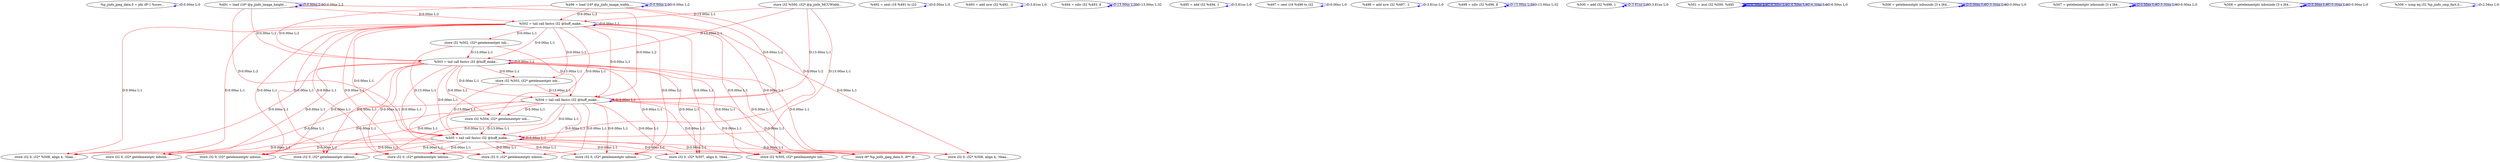 digraph {
Node0x416a310[label="  %p_jinfo_jpeg_data.0 = phi i8* [ %scev..."];
Node0x416a310 -> Node0x416a310[label="D:0.00ns L:0",color=blue];
Node0x416a450[label="  %491 = load i16* @p_jinfo_image_height..."];
Node0x416a450 -> Node0x416a450[label="D:0.00ns L:2",color=blue];
Node0x416a450 -> Node0x416a450[label="D:0.00ns L:2",color=blue];
Node0x416b350[label="  %502 = tail call fastcc i32 @huff_make..."];
Node0x416a450 -> Node0x416b350[label="D:0.00ns L:2",color=red];
Node0x416b5d0[label="  %503 = tail call fastcc i32 @huff_make..."];
Node0x416a450 -> Node0x416b5d0[label="D:0.00ns L:2",color=red];
Node0x416b850[label="  %504 = tail call fastcc i32 @huff_make..."];
Node0x416a450 -> Node0x416b850[label="D:0.00ns L:2",color=red];
Node0x416bad0[label="  %505 = tail call fastcc i32 @huff_make..."];
Node0x416a450 -> Node0x416bad0[label="D:0.00ns L:2",color=red];
Node0x416a590[label="  %492 = sext i16 %491 to i32"];
Node0x416a590 -> Node0x416a590[label="D:0.00ns L:0",color=blue];
Node0x416a6d0[label="  %493 = add nsw i32 %492, -1"];
Node0x416a6d0 -> Node0x416a6d0[label="D:3.81ns L:0",color=blue];
Node0x416a810[label="  %494 = sdiv i32 %493, 8"];
Node0x416a810 -> Node0x416a810[label="D:13.00ns L:32",color=blue];
Node0x416a810 -> Node0x416a810[label="D:13.00ns L:32",color=blue];
Node0x416a950[label="  %495 = add i32 %494, 1"];
Node0x416a950 -> Node0x416a950[label="D:3.81ns L:0",color=blue];
Node0x416aa90[label="  %496 = load i16* @p_jinfo_image_width,..."];
Node0x416aa90 -> Node0x416aa90[label="D:0.00ns L:2",color=blue];
Node0x416aa90 -> Node0x416aa90[label="D:0.00ns L:2",color=blue];
Node0x416aa90 -> Node0x416b350[label="D:0.00ns L:2",color=red];
Node0x416aa90 -> Node0x416b5d0[label="D:0.00ns L:2",color=red];
Node0x416aa90 -> Node0x416b850[label="D:0.00ns L:2",color=red];
Node0x416aa90 -> Node0x416bad0[label="D:0.00ns L:2",color=red];
Node0x416abd0[label="  %497 = sext i16 %496 to i32"];
Node0x416abd0 -> Node0x416abd0[label="D:0.00ns L:0",color=blue];
Node0x416ad10[label="  %498 = add nsw i32 %497, -1"];
Node0x416ad10 -> Node0x416ad10[label="D:3.81ns L:0",color=blue];
Node0x416ae50[label="  %499 = sdiv i32 %498, 8"];
Node0x416ae50 -> Node0x416ae50[label="D:13.00ns L:32",color=blue];
Node0x416ae50 -> Node0x416ae50[label="D:13.00ns L:32",color=blue];
Node0x416af90[label="  %500 = add i32 %499, 1"];
Node0x416af90 -> Node0x416af90[label="D:3.81ns L:0",color=blue];
Node0x416af90 -> Node0x416af90[label="D:3.81ns L:0",color=blue];
Node0x416b0d0[label="  store i32 %500, i32* @p_jinfo_MCUWidth..."];
Node0x416b0d0 -> Node0x416b350[label="D:13.00ns L:1",color=red];
Node0x416b0d0 -> Node0x416b5d0[label="D:13.00ns L:1",color=red];
Node0x416b0d0 -> Node0x416b850[label="D:13.00ns L:1",color=red];
Node0x416b0d0 -> Node0x416bad0[label="D:13.00ns L:1",color=red];
Node0x416b210[label="  %501 = mul i32 %500, %495"];
Node0x416b210 -> Node0x416b210[label="D:6.50ns L:0",color=blue];
Node0x416b210 -> Node0x416b210[label="D:6.50ns L:0",color=blue];
Node0x416b210 -> Node0x416b210[label="D:6.50ns L:0",color=blue];
Node0x416b210 -> Node0x416b210[label="D:6.50ns L:0",color=blue];
Node0x416b210 -> Node0x416b210[label="D:6.50ns L:0",color=blue];
Node0x416b350 -> Node0x416b350[label="D:0.00ns L:1",color=blue];
Node0x416b490[label="  store i32 %502, i32* getelementptr inb..."];
Node0x416b350 -> Node0x416b490[label="D:0.00ns L:1",color=red];
Node0x416b350 -> Node0x416b5d0[label="D:0.00ns L:1",color=red];
Node0x416b710[label="  store i32 %503, i32* getelementptr inb..."];
Node0x416b350 -> Node0x416b710[label="D:0.00ns L:1",color=red];
Node0x416b350 -> Node0x416b850[label="D:0.00ns L:1",color=red];
Node0x416b990[label="  store i32 %504, i32* getelementptr inb..."];
Node0x416b350 -> Node0x416b990[label="D:0.00ns L:1",color=red];
Node0x416b350 -> Node0x416bad0[label="D:0.00ns L:1",color=red];
Node0x416bc10[label="  store i32 %505, i32* getelementptr inb..."];
Node0x416b350 -> Node0x416bc10[label="D:0.00ns L:1",color=red];
Node0x416bd50[label="  store i8* %p_jinfo_jpeg_data.0, i8** @..."];
Node0x416b350 -> Node0x416bd50[label="D:0.00ns L:1",color=red];
Node0x416bfd0[label="  store i32 0, i32* %506, align 4, !tbaa..."];
Node0x416b350 -> Node0x416bfd0[label="D:0.00ns L:1",color=red];
Node0x416c250[label="  store i32 0, i32* %507, align 4, !tbaa..."];
Node0x416b350 -> Node0x416c250[label="D:0.00ns L:1",color=red];
Node0x416c4d0[label="  store i32 0, i32* %508, align 4, !tbaa..."];
Node0x416b350 -> Node0x416c4d0[label="D:0.00ns L:1",color=red];
Node0x416c610[label="  store i32 0, i32* getelementptr inboun..."];
Node0x416b350 -> Node0x416c610[label="D:0.00ns L:1",color=red];
Node0x416c750[label="  store i32 0, i32* getelementptr inboun..."];
Node0x416b350 -> Node0x416c750[label="D:0.00ns L:1",color=red];
Node0x416c890[label="  store i32 0, i32* getelementptr inboun..."];
Node0x416b350 -> Node0x416c890[label="D:0.00ns L:1",color=red];
Node0x416c9d0[label="  store i32 0, i32* getelementptr inboun..."];
Node0x416b350 -> Node0x416c9d0[label="D:0.00ns L:1",color=red];
Node0x416cb10[label="  store i32 0, i32* getelementptr inboun..."];
Node0x416b350 -> Node0x416cb10[label="D:0.00ns L:1",color=red];
Node0x416cc50[label="  store i32 0, i32* getelementptr inboun..."];
Node0x416b350 -> Node0x416cc50[label="D:0.00ns L:1",color=red];
Node0x416b490 -> Node0x416b5d0[label="D:13.00ns L:1",color=red];
Node0x416b490 -> Node0x416b850[label="D:13.00ns L:1",color=red];
Node0x416b490 -> Node0x416bad0[label="D:13.00ns L:1",color=red];
Node0x416b5d0 -> Node0x416b5d0[label="D:0.00ns L:1",color=blue];
Node0x416b5d0 -> Node0x416b710[label="D:0.00ns L:1",color=red];
Node0x416b5d0 -> Node0x416b850[label="D:0.00ns L:1",color=red];
Node0x416b5d0 -> Node0x416b990[label="D:0.00ns L:1",color=red];
Node0x416b5d0 -> Node0x416bad0[label="D:0.00ns L:1",color=red];
Node0x416b5d0 -> Node0x416bc10[label="D:0.00ns L:1",color=red];
Node0x416b5d0 -> Node0x416bd50[label="D:0.00ns L:1",color=red];
Node0x416b5d0 -> Node0x416bfd0[label="D:0.00ns L:1",color=red];
Node0x416b5d0 -> Node0x416c250[label="D:0.00ns L:1",color=red];
Node0x416b5d0 -> Node0x416c4d0[label="D:0.00ns L:1",color=red];
Node0x416b5d0 -> Node0x416c610[label="D:0.00ns L:1",color=red];
Node0x416b5d0 -> Node0x416c750[label="D:0.00ns L:1",color=red];
Node0x416b5d0 -> Node0x416c890[label="D:0.00ns L:1",color=red];
Node0x416b5d0 -> Node0x416c9d0[label="D:0.00ns L:1",color=red];
Node0x416b5d0 -> Node0x416cb10[label="D:0.00ns L:1",color=red];
Node0x416b5d0 -> Node0x416cc50[label="D:0.00ns L:1",color=red];
Node0x416b710 -> Node0x416b850[label="D:13.00ns L:1",color=red];
Node0x416b710 -> Node0x416bad0[label="D:13.00ns L:1",color=red];
Node0x416b850 -> Node0x416b850[label="D:0.00ns L:1",color=blue];
Node0x416b850 -> Node0x416b990[label="D:0.00ns L:1",color=red];
Node0x416b850 -> Node0x416bad0[label="D:0.00ns L:1",color=red];
Node0x416b850 -> Node0x416bc10[label="D:0.00ns L:1",color=red];
Node0x416b850 -> Node0x416bd50[label="D:0.00ns L:1",color=red];
Node0x416b850 -> Node0x416bfd0[label="D:0.00ns L:1",color=red];
Node0x416b850 -> Node0x416c250[label="D:0.00ns L:1",color=red];
Node0x416b850 -> Node0x416c4d0[label="D:0.00ns L:1",color=red];
Node0x416b850 -> Node0x416c610[label="D:0.00ns L:1",color=red];
Node0x416b850 -> Node0x416c750[label="D:0.00ns L:1",color=red];
Node0x416b850 -> Node0x416c890[label="D:0.00ns L:1",color=red];
Node0x416b850 -> Node0x416c9d0[label="D:0.00ns L:1",color=red];
Node0x416b850 -> Node0x416cb10[label="D:0.00ns L:1",color=red];
Node0x416b850 -> Node0x416cc50[label="D:0.00ns L:1",color=red];
Node0x416b990 -> Node0x416bad0[label="D:13.00ns L:1",color=red];
Node0x416bad0 -> Node0x416bad0[label="D:0.00ns L:1",color=blue];
Node0x416bad0 -> Node0x416bc10[label="D:0.00ns L:1",color=red];
Node0x416bad0 -> Node0x416bd50[label="D:0.00ns L:1",color=red];
Node0x416bad0 -> Node0x416bfd0[label="D:0.00ns L:1",color=red];
Node0x416bad0 -> Node0x416c250[label="D:0.00ns L:1",color=red];
Node0x416bad0 -> Node0x416c4d0[label="D:0.00ns L:1",color=red];
Node0x416bad0 -> Node0x416c610[label="D:0.00ns L:1",color=red];
Node0x416bad0 -> Node0x416c750[label="D:0.00ns L:1",color=red];
Node0x416bad0 -> Node0x416c890[label="D:0.00ns L:1",color=red];
Node0x416bad0 -> Node0x416c9d0[label="D:0.00ns L:1",color=red];
Node0x416bad0 -> Node0x416cb10[label="D:0.00ns L:1",color=red];
Node0x416bad0 -> Node0x416cc50[label="D:0.00ns L:1",color=red];
Node0x416be90[label="  %506 = getelementptr inbounds [3 x [64..."];
Node0x416be90 -> Node0x416be90[label="D:0.00ns L:0",color=blue];
Node0x416be90 -> Node0x416be90[label="D:0.00ns L:0",color=blue];
Node0x416be90 -> Node0x416be90[label="D:0.00ns L:0",color=blue];
Node0x416c110[label="  %507 = getelementptr inbounds [3 x [64..."];
Node0x416c110 -> Node0x416c110[label="D:0.00ns L:0",color=blue];
Node0x416c110 -> Node0x416c110[label="D:0.00ns L:0",color=blue];
Node0x416c110 -> Node0x416c110[label="D:0.00ns L:0",color=blue];
Node0x416c390[label="  %508 = getelementptr inbounds [3 x [64..."];
Node0x416c390 -> Node0x416c390[label="D:0.00ns L:0",color=blue];
Node0x416c390 -> Node0x416c390[label="D:0.00ns L:0",color=blue];
Node0x416c390 -> Node0x416c390[label="D:0.00ns L:0",color=blue];
Node0x416cd90[label="  %509 = icmp eq i32 %p_jinfo_smp_fact.0..."];
Node0x416cd90 -> Node0x416cd90[label="D:2.34ns L:0",color=blue];
}

